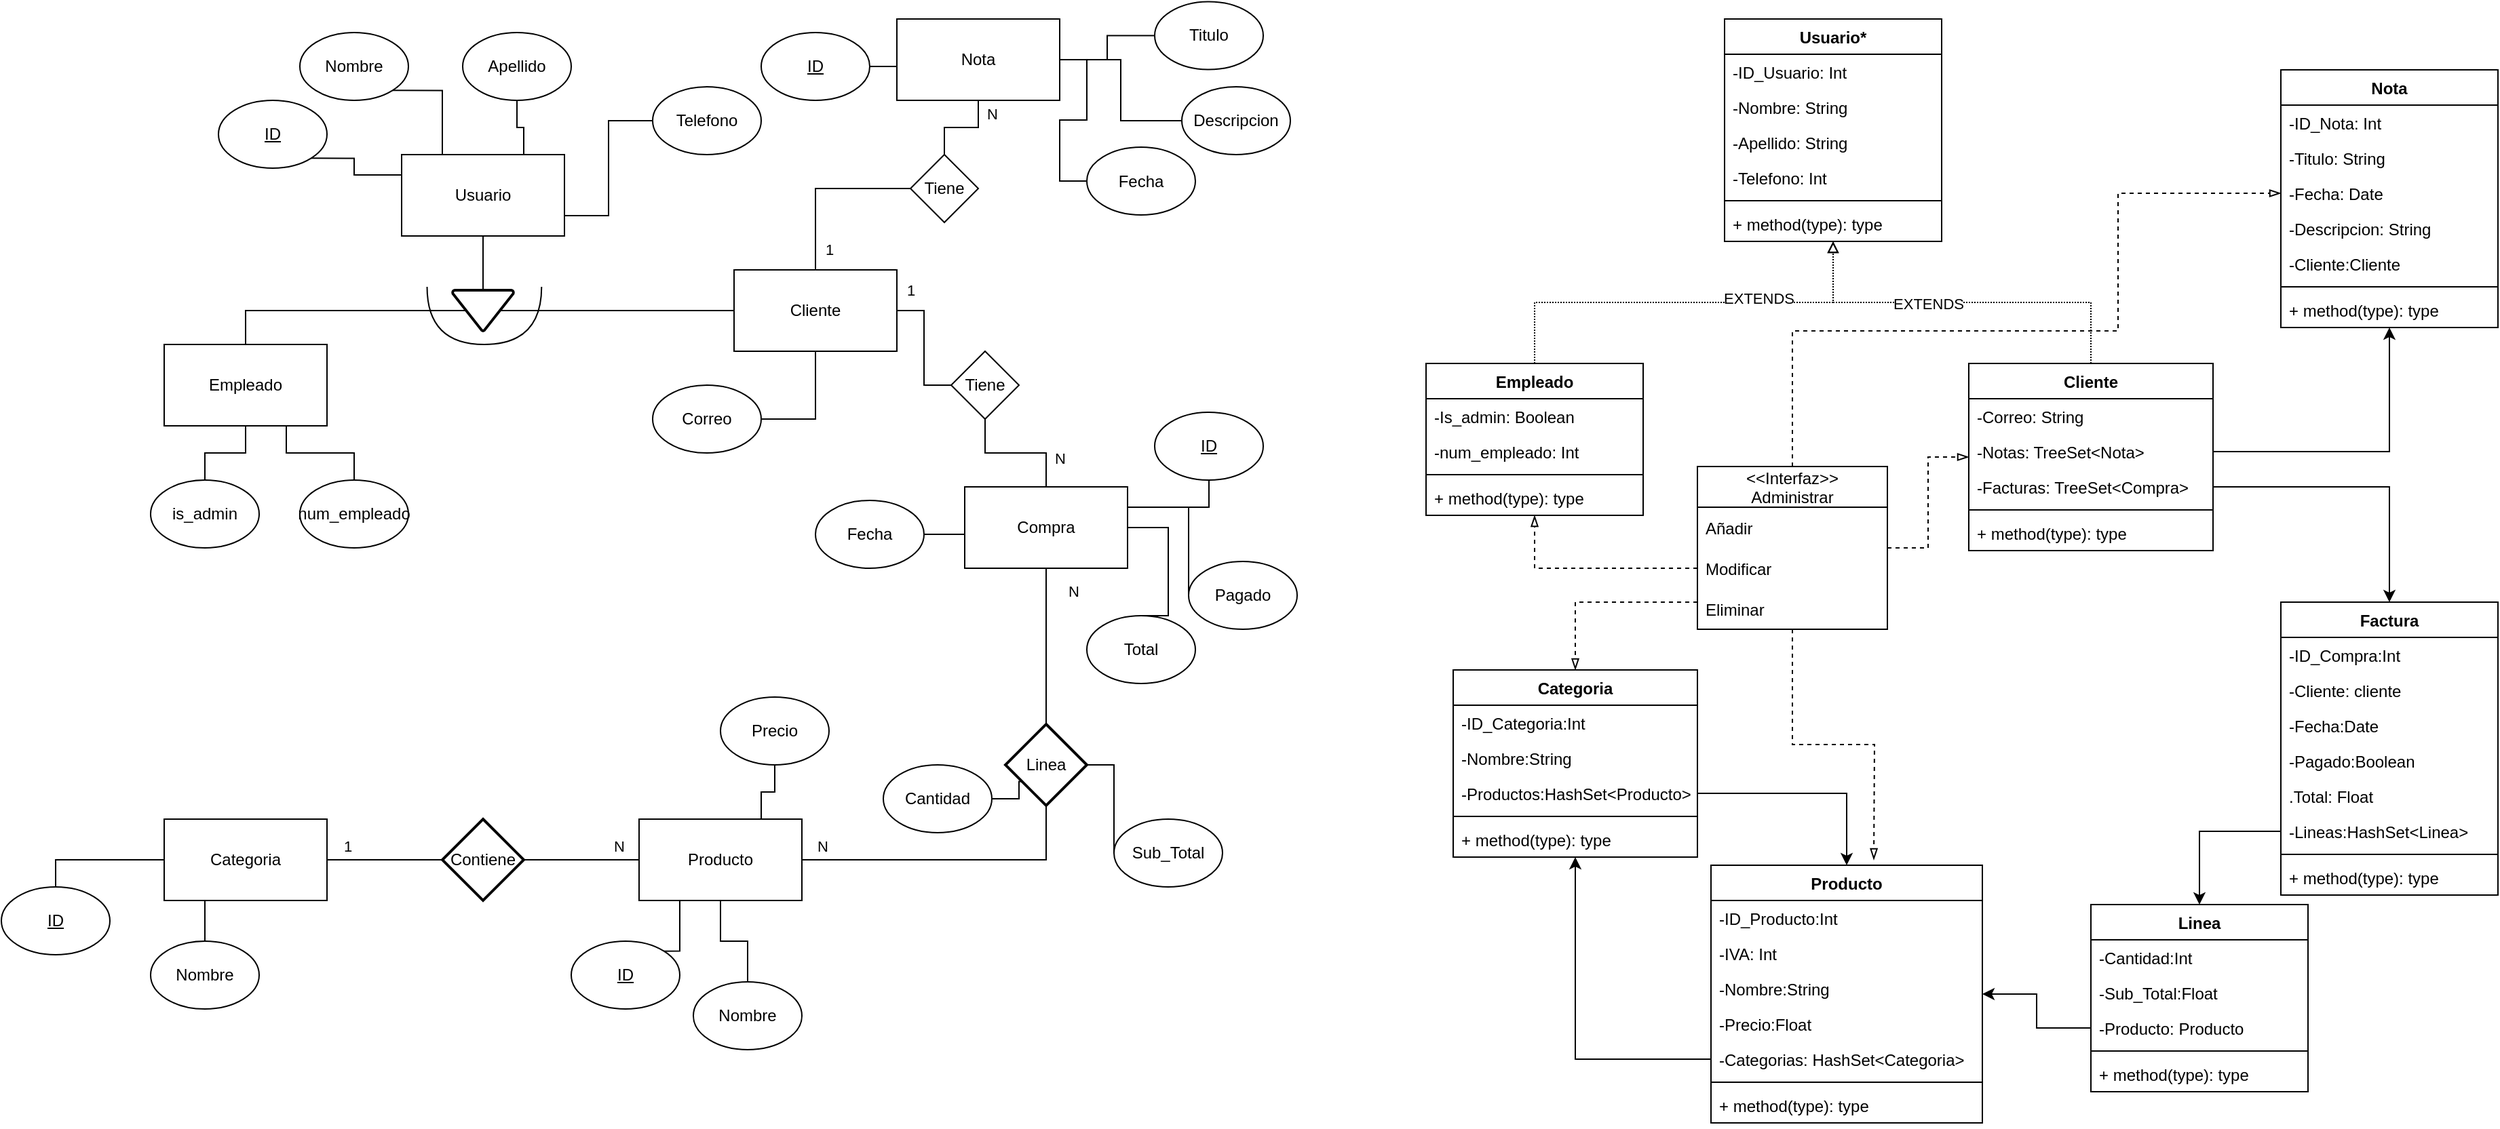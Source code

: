 <mxfile version="20.3.0" type="device"><diagram id="l5MUkzXomblqcyENFRV3" name="Página-1"><mxGraphModel dx="1237" dy="655" grid="1" gridSize="10" guides="1" tooltips="1" connect="1" arrows="1" fold="1" page="1" pageScale="1" pageWidth="2339" pageHeight="3300" math="0" shadow="0"><root><mxCell id="0"/><mxCell id="1" parent="0"/><mxCell id="mT9dK3FaDasF6zqi3hh2-8" style="edgeStyle=orthogonalEdgeStyle;rounded=0;orthogonalLoop=1;jettySize=auto;html=1;exitX=0.5;exitY=1;exitDx=0;exitDy=0;entryX=0.5;entryY=1;entryDx=0;entryDy=0;entryPerimeter=0;endArrow=none;endFill=0;" parent="1" source="mT9dK3FaDasF6zqi3hh2-1" target="mT9dK3FaDasF6zqi3hh2-7" edge="1"><mxGeometry relative="1" as="geometry"/></mxCell><mxCell id="mT9dK3FaDasF6zqi3hh2-1" value="Usuario" style="rounded=0;whiteSpace=wrap;html=1;" parent="1" vertex="1"><mxGeometry x="315" y="120" width="120" height="60" as="geometry"/></mxCell><mxCell id="mT9dK3FaDasF6zqi3hh2-2" value="Producto" style="rounded=0;whiteSpace=wrap;html=1;" parent="1" vertex="1"><mxGeometry x="490" y="610" width="120" height="60" as="geometry"/></mxCell><mxCell id="mT9dK3FaDasF6zqi3hh2-13" style="edgeStyle=orthogonalEdgeStyle;rounded=0;orthogonalLoop=1;jettySize=auto;html=1;entryX=0;entryY=0.5;entryDx=0;entryDy=0;entryPerimeter=0;endArrow=none;endFill=0;" parent="1" source="mT9dK3FaDasF6zqi3hh2-3" target="mT9dK3FaDasF6zqi3hh2-12" edge="1"><mxGeometry relative="1" as="geometry"/></mxCell><mxCell id="mT9dK3FaDasF6zqi3hh2-15" value="1" style="edgeLabel;html=1;align=center;verticalAlign=middle;resizable=0;points=[];" parent="mT9dK3FaDasF6zqi3hh2-13" vertex="1" connectable="0"><mxGeometry x="-0.252" y="-3" relative="1" as="geometry"><mxPoint x="-17" y="-13" as="offset"/></mxGeometry></mxCell><mxCell id="mT9dK3FaDasF6zqi3hh2-3" value="Categoria" style="rounded=0;whiteSpace=wrap;html=1;" parent="1" vertex="1"><mxGeometry x="140" y="610" width="120" height="60" as="geometry"/></mxCell><mxCell id="sHFHoTnT0KJWOmhRGgaa-4" value="" style="edgeStyle=orthogonalEdgeStyle;rounded=0;orthogonalLoop=1;jettySize=auto;html=1;endArrow=none;endFill=0;" parent="1" source="mT9dK3FaDasF6zqi3hh2-4" target="sHFHoTnT0KJWOmhRGgaa-3" edge="1"><mxGeometry relative="1" as="geometry"/></mxCell><mxCell id="sHFHoTnT0KJWOmhRGgaa-6" value="1" style="edgeLabel;html=1;align=center;verticalAlign=middle;resizable=0;points=[];" parent="sHFHoTnT0KJWOmhRGgaa-4" vertex="1" connectable="0"><mxGeometry x="-0.29" y="2" relative="1" as="geometry"><mxPoint x="-29" y="-7" as="offset"/></mxGeometry></mxCell><mxCell id="W2u3qb2tc5DypRmuBPCT-14" value="1" style="edgeLabel;html=1;align=center;verticalAlign=middle;resizable=0;points=[];" parent="sHFHoTnT0KJWOmhRGgaa-4" vertex="1" connectable="0"><mxGeometry x="-0.474" y="1" relative="1" as="geometry"><mxPoint x="-11" y="-20" as="offset"/></mxGeometry></mxCell><mxCell id="W2u3qb2tc5DypRmuBPCT-17" style="edgeStyle=orthogonalEdgeStyle;rounded=0;orthogonalLoop=1;jettySize=auto;html=1;exitX=0.5;exitY=0;exitDx=0;exitDy=0;entryX=0;entryY=0.5;entryDx=0;entryDy=0;endArrow=none;endFill=0;" parent="1" source="mT9dK3FaDasF6zqi3hh2-4" target="W2u3qb2tc5DypRmuBPCT-16" edge="1"><mxGeometry relative="1" as="geometry"/></mxCell><mxCell id="W2u3qb2tc5DypRmuBPCT-20" value="1" style="edgeLabel;html=1;align=center;verticalAlign=middle;resizable=0;points=[];" parent="W2u3qb2tc5DypRmuBPCT-17" vertex="1" connectable="0"><mxGeometry x="-0.74" relative="1" as="geometry"><mxPoint x="10" y="2" as="offset"/></mxGeometry></mxCell><mxCell id="mT9dK3FaDasF6zqi3hh2-4" value="Cliente" style="rounded=0;whiteSpace=wrap;html=1;" parent="1" vertex="1"><mxGeometry x="560" y="205" width="120" height="60" as="geometry"/></mxCell><mxCell id="mT9dK3FaDasF6zqi3hh2-6" value="Empleado" style="rounded=0;whiteSpace=wrap;html=1;" parent="1" vertex="1"><mxGeometry x="140" y="260" width="120" height="60" as="geometry"/></mxCell><mxCell id="mT9dK3FaDasF6zqi3hh2-9" style="edgeStyle=orthogonalEdgeStyle;rounded=0;orthogonalLoop=1;jettySize=auto;html=1;exitX=0.78;exitY=0.5;exitDx=0;exitDy=0;exitPerimeter=0;entryX=0.5;entryY=0;entryDx=0;entryDy=0;endArrow=none;endFill=0;" parent="1" source="mT9dK3FaDasF6zqi3hh2-7" target="mT9dK3FaDasF6zqi3hh2-6" edge="1"><mxGeometry relative="1" as="geometry"/></mxCell><mxCell id="mT9dK3FaDasF6zqi3hh2-11" style="edgeStyle=orthogonalEdgeStyle;rounded=0;orthogonalLoop=1;jettySize=auto;html=1;exitX=0.22;exitY=0.5;exitDx=0;exitDy=0;exitPerimeter=0;endArrow=none;endFill=0;" parent="1" source="mT9dK3FaDasF6zqi3hh2-7" target="mT9dK3FaDasF6zqi3hh2-4" edge="1"><mxGeometry relative="1" as="geometry"/></mxCell><mxCell id="mT9dK3FaDasF6zqi3hh2-7" value="" style="strokeWidth=2;html=1;shape=mxgraph.flowchart.extract_or_measurement;whiteSpace=wrap;rotation=-180;" parent="1" vertex="1"><mxGeometry x="352.5" y="220" width="45" height="30" as="geometry"/></mxCell><mxCell id="mT9dK3FaDasF6zqi3hh2-14" value="N" style="edgeStyle=orthogonalEdgeStyle;rounded=0;orthogonalLoop=1;jettySize=auto;html=1;entryX=0;entryY=0.5;entryDx=0;entryDy=0;endArrow=none;endFill=0;" parent="1" source="mT9dK3FaDasF6zqi3hh2-12" target="mT9dK3FaDasF6zqi3hh2-2" edge="1"><mxGeometry x="0.647" y="10" relative="1" as="geometry"><Array as="points"><mxPoint x="465" y="640"/><mxPoint x="465" y="640"/></Array><mxPoint as="offset"/></mxGeometry></mxCell><mxCell id="mT9dK3FaDasF6zqi3hh2-12" value="Contiene" style="strokeWidth=2;html=1;shape=mxgraph.flowchart.decision;whiteSpace=wrap;" parent="1" vertex="1"><mxGeometry x="345" y="610" width="60" height="60" as="geometry"/></mxCell><mxCell id="mT9dK3FaDasF6zqi3hh2-20" style="edgeStyle=orthogonalEdgeStyle;rounded=0;orthogonalLoop=1;jettySize=auto;html=1;exitX=1;exitY=1;exitDx=0;exitDy=0;entryX=0;entryY=0.25;entryDx=0;entryDy=0;endArrow=none;endFill=0;" parent="1" source="mT9dK3FaDasF6zqi3hh2-16" target="mT9dK3FaDasF6zqi3hh2-1" edge="1"><mxGeometry relative="1" as="geometry"><Array as="points"><mxPoint x="280" y="123"/><mxPoint x="280" y="135"/></Array></mxGeometry></mxCell><mxCell id="mT9dK3FaDasF6zqi3hh2-16" value="&lt;u&gt;ID&lt;/u&gt;" style="ellipse;whiteSpace=wrap;html=1;" parent="1" vertex="1"><mxGeometry x="180" y="80" width="80" height="50" as="geometry"/></mxCell><mxCell id="mT9dK3FaDasF6zqi3hh2-21" style="edgeStyle=orthogonalEdgeStyle;rounded=0;orthogonalLoop=1;jettySize=auto;html=1;exitX=1;exitY=1;exitDx=0;exitDy=0;entryX=0.25;entryY=0;entryDx=0;entryDy=0;endArrow=none;endFill=0;" parent="1" source="mT9dK3FaDasF6zqi3hh2-17" target="mT9dK3FaDasF6zqi3hh2-1" edge="1"><mxGeometry relative="1" as="geometry"><Array as="points"><mxPoint x="345" y="73"/></Array></mxGeometry></mxCell><mxCell id="mT9dK3FaDasF6zqi3hh2-17" value="Nombre" style="ellipse;whiteSpace=wrap;html=1;" parent="1" vertex="1"><mxGeometry x="240" y="30" width="80" height="50" as="geometry"/></mxCell><mxCell id="mT9dK3FaDasF6zqi3hh2-22" style="edgeStyle=orthogonalEdgeStyle;rounded=0;orthogonalLoop=1;jettySize=auto;html=1;exitX=0.5;exitY=1;exitDx=0;exitDy=0;entryX=0.75;entryY=0;entryDx=0;entryDy=0;endArrow=none;endFill=0;" parent="1" source="mT9dK3FaDasF6zqi3hh2-19" target="mT9dK3FaDasF6zqi3hh2-1" edge="1"><mxGeometry relative="1" as="geometry"/></mxCell><mxCell id="mT9dK3FaDasF6zqi3hh2-19" value="Apellido" style="ellipse;whiteSpace=wrap;html=1;" parent="1" vertex="1"><mxGeometry x="360" y="30" width="80" height="50" as="geometry"/></mxCell><mxCell id="mT9dK3FaDasF6zqi3hh2-27" value="N" style="edgeStyle=orthogonalEdgeStyle;rounded=0;orthogonalLoop=1;jettySize=auto;html=1;exitX=0.5;exitY=1;exitDx=0;exitDy=0;exitPerimeter=0;entryX=1;entryY=0.5;entryDx=0;entryDy=0;endArrow=none;endFill=0;" parent="1" source="mT9dK3FaDasF6zqi3hh2-25" target="mT9dK3FaDasF6zqi3hh2-2" edge="1"><mxGeometry x="0.867" y="-10" relative="1" as="geometry"><mxPoint as="offset"/></mxGeometry></mxCell><mxCell id="sHFHoTnT0KJWOmhRGgaa-2" style="edgeStyle=orthogonalEdgeStyle;rounded=0;orthogonalLoop=1;jettySize=auto;html=1;exitX=0.5;exitY=0;exitDx=0;exitDy=0;exitPerimeter=0;endArrow=none;endFill=0;" parent="1" source="mT9dK3FaDasF6zqi3hh2-25" target="sHFHoTnT0KJWOmhRGgaa-1" edge="1"><mxGeometry relative="1" as="geometry"/></mxCell><mxCell id="sHFHoTnT0KJWOmhRGgaa-8" value="N" style="edgeLabel;html=1;align=center;verticalAlign=middle;resizable=0;points=[];" parent="sHFHoTnT0KJWOmhRGgaa-2" vertex="1" connectable="0"><mxGeometry x="0.714" relative="1" as="geometry"><mxPoint x="20" as="offset"/></mxGeometry></mxCell><mxCell id="mT9dK3FaDasF6zqi3hh2-25" value="Linea" style="strokeWidth=2;html=1;shape=mxgraph.flowchart.decision;whiteSpace=wrap;" parent="1" vertex="1"><mxGeometry x="760" y="540" width="60" height="60" as="geometry"/></mxCell><mxCell id="mT9dK3FaDasF6zqi3hh2-40" style="edgeStyle=orthogonalEdgeStyle;rounded=0;orthogonalLoop=1;jettySize=auto;html=1;exitX=0.5;exitY=1;exitDx=0;exitDy=0;entryX=1;entryY=0.25;entryDx=0;entryDy=0;endArrow=none;endFill=0;" parent="1" source="mT9dK3FaDasF6zqi3hh2-29" target="sHFHoTnT0KJWOmhRGgaa-1" edge="1"><mxGeometry relative="1" as="geometry"><Array as="points"><mxPoint x="910" y="380"/></Array></mxGeometry></mxCell><mxCell id="mT9dK3FaDasF6zqi3hh2-29" value="&lt;u&gt;ID&lt;/u&gt;" style="ellipse;whiteSpace=wrap;html=1;" parent="1" vertex="1"><mxGeometry x="870" y="310" width="80" height="50" as="geometry"/></mxCell><mxCell id="mT9dK3FaDasF6zqi3hh2-37" style="edgeStyle=orthogonalEdgeStyle;rounded=0;orthogonalLoop=1;jettySize=auto;html=1;entryX=0.214;entryY=0.705;entryDx=0;entryDy=0;entryPerimeter=0;endArrow=none;endFill=0;" parent="1" source="mT9dK3FaDasF6zqi3hh2-33" target="mT9dK3FaDasF6zqi3hh2-25" edge="1"><mxGeometry relative="1" as="geometry"/></mxCell><mxCell id="mT9dK3FaDasF6zqi3hh2-33" value="Cantidad" style="ellipse;whiteSpace=wrap;html=1;" parent="1" vertex="1"><mxGeometry x="670" y="570" width="80" height="50" as="geometry"/></mxCell><mxCell id="mT9dK3FaDasF6zqi3hh2-35" style="edgeStyle=orthogonalEdgeStyle;rounded=0;orthogonalLoop=1;jettySize=auto;html=1;exitX=1;exitY=0.5;exitDx=0;exitDy=0;entryX=0;entryY=0.5;entryDx=0;entryDy=0;endArrow=none;endFill=0;" parent="1" source="mT9dK3FaDasF6zqi3hh2-34" target="sHFHoTnT0KJWOmhRGgaa-1" edge="1"><mxGeometry relative="1" as="geometry"/></mxCell><mxCell id="mT9dK3FaDasF6zqi3hh2-34" value="Fecha" style="ellipse;whiteSpace=wrap;html=1;" parent="1" vertex="1"><mxGeometry x="620" y="375" width="80" height="50" as="geometry"/></mxCell><mxCell id="mT9dK3FaDasF6zqi3hh2-50" style="edgeStyle=orthogonalEdgeStyle;rounded=0;orthogonalLoop=1;jettySize=auto;html=1;exitX=1;exitY=0;exitDx=0;exitDy=0;entryX=0.25;entryY=1;entryDx=0;entryDy=0;endArrow=none;endFill=0;" parent="1" source="mT9dK3FaDasF6zqi3hh2-41" target="mT9dK3FaDasF6zqi3hh2-2" edge="1"><mxGeometry relative="1" as="geometry"/></mxCell><mxCell id="mT9dK3FaDasF6zqi3hh2-41" value="&lt;u&gt;ID&lt;/u&gt;" style="ellipse;whiteSpace=wrap;html=1;" parent="1" vertex="1"><mxGeometry x="440" y="700" width="80" height="50" as="geometry"/></mxCell><mxCell id="mT9dK3FaDasF6zqi3hh2-49" style="edgeStyle=orthogonalEdgeStyle;rounded=0;orthogonalLoop=1;jettySize=auto;html=1;exitX=0.5;exitY=0;exitDx=0;exitDy=0;entryX=0.5;entryY=1;entryDx=0;entryDy=0;endArrow=none;endFill=0;" parent="1" source="mT9dK3FaDasF6zqi3hh2-42" target="mT9dK3FaDasF6zqi3hh2-2" edge="1"><mxGeometry relative="1" as="geometry"/></mxCell><mxCell id="mT9dK3FaDasF6zqi3hh2-42" value="Nombre" style="ellipse;whiteSpace=wrap;html=1;" parent="1" vertex="1"><mxGeometry x="530" y="730" width="80" height="50" as="geometry"/></mxCell><mxCell id="mT9dK3FaDasF6zqi3hh2-47" style="edgeStyle=orthogonalEdgeStyle;rounded=0;orthogonalLoop=1;jettySize=auto;html=1;exitX=0.5;exitY=1;exitDx=0;exitDy=0;entryX=0.75;entryY=0;entryDx=0;entryDy=0;endArrow=none;endFill=0;" parent="1" source="mT9dK3FaDasF6zqi3hh2-44" target="mT9dK3FaDasF6zqi3hh2-2" edge="1"><mxGeometry relative="1" as="geometry"/></mxCell><mxCell id="mT9dK3FaDasF6zqi3hh2-44" value="Precio" style="ellipse;whiteSpace=wrap;html=1;" parent="1" vertex="1"><mxGeometry x="550" y="520" width="80" height="50" as="geometry"/></mxCell><mxCell id="mT9dK3FaDasF6zqi3hh2-55" style="edgeStyle=orthogonalEdgeStyle;rounded=0;orthogonalLoop=1;jettySize=auto;html=1;exitX=0.5;exitY=0;exitDx=0;exitDy=0;entryX=0;entryY=0.5;entryDx=0;entryDy=0;endArrow=none;endFill=0;" parent="1" source="mT9dK3FaDasF6zqi3hh2-51" target="mT9dK3FaDasF6zqi3hh2-3" edge="1"><mxGeometry relative="1" as="geometry"/></mxCell><mxCell id="mT9dK3FaDasF6zqi3hh2-51" value="&lt;u&gt;ID&lt;/u&gt;" style="ellipse;whiteSpace=wrap;html=1;" parent="1" vertex="1"><mxGeometry x="20" y="660" width="80" height="50" as="geometry"/></mxCell><mxCell id="mT9dK3FaDasF6zqi3hh2-56" style="edgeStyle=orthogonalEdgeStyle;rounded=0;orthogonalLoop=1;jettySize=auto;html=1;exitX=0.5;exitY=0;exitDx=0;exitDy=0;entryX=0.25;entryY=1;entryDx=0;entryDy=0;endArrow=none;endFill=0;" parent="1" source="mT9dK3FaDasF6zqi3hh2-52" target="mT9dK3FaDasF6zqi3hh2-3" edge="1"><mxGeometry relative="1" as="geometry"/></mxCell><mxCell id="mT9dK3FaDasF6zqi3hh2-52" value="Nombre" style="ellipse;whiteSpace=wrap;html=1;" parent="1" vertex="1"><mxGeometry x="130" y="700" width="80" height="50" as="geometry"/></mxCell><mxCell id="mT9dK3FaDasF6zqi3hh2-59" value="" style="shape=requiredInterface;html=1;verticalLabelPosition=bottom;sketch=0;rotation=90;" parent="1" vertex="1"><mxGeometry x="354.7" y="196.56" width="42.5" height="84.38" as="geometry"/></mxCell><mxCell id="mT9dK3FaDasF6zqi3hh2-61" style="edgeStyle=orthogonalEdgeStyle;rounded=0;orthogonalLoop=1;jettySize=auto;html=1;exitX=0.5;exitY=0;exitDx=0;exitDy=0;entryX=0.5;entryY=1;entryDx=0;entryDy=0;endArrow=none;endFill=0;" parent="1" source="mT9dK3FaDasF6zqi3hh2-60" target="mT9dK3FaDasF6zqi3hh2-6" edge="1"><mxGeometry relative="1" as="geometry"/></mxCell><mxCell id="mT9dK3FaDasF6zqi3hh2-60" value="is_admin" style="ellipse;whiteSpace=wrap;html=1;" parent="1" vertex="1"><mxGeometry x="130" y="360" width="80" height="50" as="geometry"/></mxCell><mxCell id="mT9dK3FaDasF6zqi3hh2-63" style="edgeStyle=orthogonalEdgeStyle;rounded=0;orthogonalLoop=1;jettySize=auto;html=1;exitX=0.5;exitY=0;exitDx=0;exitDy=0;endArrow=none;endFill=0;entryX=0.75;entryY=1;entryDx=0;entryDy=0;" parent="1" source="mT9dK3FaDasF6zqi3hh2-62" target="mT9dK3FaDasF6zqi3hh2-6" edge="1"><mxGeometry relative="1" as="geometry"><mxPoint x="270" y="310" as="targetPoint"/><Array as="points"><mxPoint x="280" y="340"/><mxPoint x="230" y="340"/></Array></mxGeometry></mxCell><mxCell id="mT9dK3FaDasF6zqi3hh2-62" value="num_empleado" style="ellipse;whiteSpace=wrap;html=1;" parent="1" vertex="1"><mxGeometry x="240" y="360" width="80" height="50" as="geometry"/></mxCell><mxCell id="sHFHoTnT0KJWOmhRGgaa-1" value="Compra" style="rounded=0;whiteSpace=wrap;html=1;" parent="1" vertex="1"><mxGeometry x="730" y="365" width="120" height="60" as="geometry"/></mxCell><mxCell id="sHFHoTnT0KJWOmhRGgaa-5" style="edgeStyle=orthogonalEdgeStyle;rounded=0;orthogonalLoop=1;jettySize=auto;html=1;endArrow=none;endFill=0;" parent="1" source="sHFHoTnT0KJWOmhRGgaa-3" target="sHFHoTnT0KJWOmhRGgaa-1" edge="1"><mxGeometry relative="1" as="geometry"/></mxCell><mxCell id="sHFHoTnT0KJWOmhRGgaa-7" value="N" style="edgeLabel;html=1;align=center;verticalAlign=middle;resizable=0;points=[];" parent="sHFHoTnT0KJWOmhRGgaa-5" vertex="1" connectable="0"><mxGeometry x="0.552" y="-1" relative="1" as="geometry"><mxPoint x="11" as="offset"/></mxGeometry></mxCell><mxCell id="sHFHoTnT0KJWOmhRGgaa-3" value="Tiene" style="rhombus;whiteSpace=wrap;html=1;rounded=0;" parent="1" vertex="1"><mxGeometry x="720" y="265" width="50" height="50" as="geometry"/></mxCell><mxCell id="W2u3qb2tc5DypRmuBPCT-1" style="edgeStyle=orthogonalEdgeStyle;rounded=0;orthogonalLoop=1;jettySize=auto;html=1;exitX=0;exitY=0.5;exitDx=0;exitDy=0;entryX=1;entryY=0.75;entryDx=0;entryDy=0;endArrow=none;endFill=0;" parent="1" source="W2u3qb2tc5DypRmuBPCT-2" target="mT9dK3FaDasF6zqi3hh2-1" edge="1"><mxGeometry relative="1" as="geometry"><mxPoint x="420" y="163.44" as="targetPoint"/></mxGeometry></mxCell><mxCell id="W2u3qb2tc5DypRmuBPCT-2" value="Telefono" style="ellipse;whiteSpace=wrap;html=1;" parent="1" vertex="1"><mxGeometry x="500" y="70" width="80" height="50" as="geometry"/></mxCell><mxCell id="W2u3qb2tc5DypRmuBPCT-11" style="edgeStyle=orthogonalEdgeStyle;rounded=0;orthogonalLoop=1;jettySize=auto;html=1;exitX=1;exitY=0.5;exitDx=0;exitDy=0;entryX=0.5;entryY=1;entryDx=0;entryDy=0;endArrow=none;endFill=0;" parent="1" source="W2u3qb2tc5DypRmuBPCT-10" target="mT9dK3FaDasF6zqi3hh2-4" edge="1"><mxGeometry relative="1" as="geometry"/></mxCell><mxCell id="W2u3qb2tc5DypRmuBPCT-10" value="Correo" style="ellipse;whiteSpace=wrap;html=1;" parent="1" vertex="1"><mxGeometry x="500" y="290" width="80" height="50" as="geometry"/></mxCell><mxCell id="W2u3qb2tc5DypRmuBPCT-12" value="Nota" style="rounded=0;whiteSpace=wrap;html=1;" parent="1" vertex="1"><mxGeometry x="680" y="20" width="120" height="60" as="geometry"/></mxCell><mxCell id="W2u3qb2tc5DypRmuBPCT-18" style="edgeStyle=orthogonalEdgeStyle;rounded=0;orthogonalLoop=1;jettySize=auto;html=1;entryX=0.5;entryY=1;entryDx=0;entryDy=0;endArrow=none;endFill=0;" parent="1" source="W2u3qb2tc5DypRmuBPCT-16" target="W2u3qb2tc5DypRmuBPCT-12" edge="1"><mxGeometry relative="1" as="geometry"/></mxCell><mxCell id="W2u3qb2tc5DypRmuBPCT-19" value="N" style="edgeLabel;html=1;align=center;verticalAlign=middle;resizable=0;points=[];" parent="W2u3qb2tc5DypRmuBPCT-18" vertex="1" connectable="0"><mxGeometry x="0.443" y="-1" relative="1" as="geometry"><mxPoint x="9" y="-8" as="offset"/></mxGeometry></mxCell><mxCell id="W2u3qb2tc5DypRmuBPCT-16" value="Tiene" style="rhombus;whiteSpace=wrap;html=1;rounded=0;" parent="1" vertex="1"><mxGeometry x="690" y="120" width="50" height="50" as="geometry"/></mxCell><mxCell id="W2u3qb2tc5DypRmuBPCT-22" style="edgeStyle=orthogonalEdgeStyle;rounded=0;orthogonalLoop=1;jettySize=auto;html=1;exitX=0;exitY=0.5;exitDx=0;exitDy=0;entryX=1;entryY=0.25;entryDx=0;entryDy=0;endArrow=none;endFill=0;" parent="1" source="W2u3qb2tc5DypRmuBPCT-23" target="sHFHoTnT0KJWOmhRGgaa-1" edge="1"><mxGeometry relative="1" as="geometry"><Array as="points"><mxPoint x="895" y="380"/></Array><mxPoint x="865" y="445" as="targetPoint"/></mxGeometry></mxCell><mxCell id="W2u3qb2tc5DypRmuBPCT-23" value="Pagado" style="ellipse;whiteSpace=wrap;html=1;" parent="1" vertex="1"><mxGeometry x="895" y="420" width="80" height="50" as="geometry"/></mxCell><mxCell id="W2u3qb2tc5DypRmuBPCT-24" style="edgeStyle=orthogonalEdgeStyle;rounded=0;orthogonalLoop=1;jettySize=auto;html=1;exitX=0.5;exitY=0;exitDx=0;exitDy=0;entryX=1;entryY=0.5;entryDx=0;entryDy=0;endArrow=none;endFill=0;" parent="1" source="W2u3qb2tc5DypRmuBPCT-25" target="sHFHoTnT0KJWOmhRGgaa-1" edge="1"><mxGeometry relative="1" as="geometry"><Array as="points"><mxPoint x="880" y="395"/></Array><mxPoint x="850" y="505" as="targetPoint"/></mxGeometry></mxCell><mxCell id="W2u3qb2tc5DypRmuBPCT-25" value="Total" style="ellipse;whiteSpace=wrap;html=1;" parent="1" vertex="1"><mxGeometry x="820" y="460" width="80" height="50" as="geometry"/></mxCell><mxCell id="W2u3qb2tc5DypRmuBPCT-26" style="edgeStyle=orthogonalEdgeStyle;rounded=0;orthogonalLoop=1;jettySize=auto;html=1;exitX=0;exitY=0.5;exitDx=0;exitDy=0;entryX=1;entryY=0.5;entryDx=0;entryDy=0;endArrow=none;endFill=0;entryPerimeter=0;" parent="1" source="W2u3qb2tc5DypRmuBPCT-27" target="mT9dK3FaDasF6zqi3hh2-25" edge="1"><mxGeometry relative="1" as="geometry"><Array as="points"><mxPoint x="840" y="570"/></Array><mxPoint x="810" y="635" as="targetPoint"/></mxGeometry></mxCell><mxCell id="W2u3qb2tc5DypRmuBPCT-27" value="Sub_Total" style="ellipse;whiteSpace=wrap;html=1;" parent="1" vertex="1"><mxGeometry x="840" y="610" width="80" height="50" as="geometry"/></mxCell><mxCell id="qNt4u_IKlV_P8uHBqG2Y-63" style="edgeStyle=orthogonalEdgeStyle;rounded=0;orthogonalLoop=1;jettySize=auto;html=1;exitX=0.5;exitY=0;exitDx=0;exitDy=0;dashed=1;dashPattern=1 1;endArrow=block;endFill=0;" parent="1" source="qNt4u_IKlV_P8uHBqG2Y-1" target="qNt4u_IKlV_P8uHBqG2Y-5" edge="1"><mxGeometry relative="1" as="geometry"/></mxCell><mxCell id="qNt4u_IKlV_P8uHBqG2Y-64" value="EXTENDS" style="edgeLabel;html=1;align=center;verticalAlign=middle;resizable=0;points=[];" parent="qNt4u_IKlV_P8uHBqG2Y-63" vertex="1" connectable="0"><mxGeometry x="0.353" y="3" relative="1" as="geometry"><mxPoint as="offset"/></mxGeometry></mxCell><mxCell id="qNt4u_IKlV_P8uHBqG2Y-1" value="Empleado" style="swimlane;fontStyle=1;align=center;verticalAlign=top;childLayout=stackLayout;horizontal=1;startSize=26;horizontalStack=0;resizeParent=1;resizeParentMax=0;resizeLast=0;collapsible=1;marginBottom=0;" parent="1" vertex="1"><mxGeometry x="1070" y="274" width="160" height="112" as="geometry"/></mxCell><mxCell id="qNt4u_IKlV_P8uHBqG2Y-2" value="-Is_admin: Boolean" style="text;strokeColor=none;fillColor=none;align=left;verticalAlign=top;spacingLeft=4;spacingRight=4;overflow=hidden;rotatable=0;points=[[0,0.5],[1,0.5]];portConstraint=eastwest;" parent="qNt4u_IKlV_P8uHBqG2Y-1" vertex="1"><mxGeometry y="26" width="160" height="26" as="geometry"/></mxCell><mxCell id="qNt4u_IKlV_P8uHBqG2Y-32" value="-num_empleado: Int" style="text;strokeColor=none;fillColor=none;align=left;verticalAlign=top;spacingLeft=4;spacingRight=4;overflow=hidden;rotatable=0;points=[[0,0.5],[1,0.5]];portConstraint=eastwest;" parent="qNt4u_IKlV_P8uHBqG2Y-1" vertex="1"><mxGeometry y="52" width="160" height="26" as="geometry"/></mxCell><mxCell id="qNt4u_IKlV_P8uHBqG2Y-3" value="" style="line;strokeWidth=1;fillColor=none;align=left;verticalAlign=middle;spacingTop=-1;spacingLeft=3;spacingRight=3;rotatable=0;labelPosition=right;points=[];portConstraint=eastwest;strokeColor=inherit;" parent="qNt4u_IKlV_P8uHBqG2Y-1" vertex="1"><mxGeometry y="78" width="160" height="8" as="geometry"/></mxCell><mxCell id="qNt4u_IKlV_P8uHBqG2Y-4" value="+ method(type): type" style="text;strokeColor=none;fillColor=none;align=left;verticalAlign=top;spacingLeft=4;spacingRight=4;overflow=hidden;rotatable=0;points=[[0,0.5],[1,0.5]];portConstraint=eastwest;" parent="qNt4u_IKlV_P8uHBqG2Y-1" vertex="1"><mxGeometry y="86" width="160" height="26" as="geometry"/></mxCell><mxCell id="qNt4u_IKlV_P8uHBqG2Y-5" value="Usuario*" style="swimlane;fontStyle=1;align=center;verticalAlign=top;childLayout=stackLayout;horizontal=1;startSize=26;horizontalStack=0;resizeParent=1;resizeParentMax=0;resizeLast=0;collapsible=1;marginBottom=0;" parent="1" vertex="1"><mxGeometry x="1290" y="20" width="160" height="164" as="geometry"/></mxCell><mxCell id="qNt4u_IKlV_P8uHBqG2Y-6" value="-ID_Usuario: Int" style="text;strokeColor=none;fillColor=none;align=left;verticalAlign=top;spacingLeft=4;spacingRight=4;overflow=hidden;rotatable=0;points=[[0,0.5],[1,0.5]];portConstraint=eastwest;" parent="qNt4u_IKlV_P8uHBqG2Y-5" vertex="1"><mxGeometry y="26" width="160" height="26" as="geometry"/></mxCell><mxCell id="qNt4u_IKlV_P8uHBqG2Y-31" value="-Nombre: String   " style="text;strokeColor=none;fillColor=none;align=left;verticalAlign=top;spacingLeft=4;spacingRight=4;overflow=hidden;rotatable=0;points=[[0,0.5],[1,0.5]];portConstraint=eastwest;" parent="qNt4u_IKlV_P8uHBqG2Y-5" vertex="1"><mxGeometry y="52" width="160" height="26" as="geometry"/></mxCell><mxCell id="qNt4u_IKlV_P8uHBqG2Y-30" value="-Apellido: String" style="text;strokeColor=none;fillColor=none;align=left;verticalAlign=top;spacingLeft=4;spacingRight=4;overflow=hidden;rotatable=0;points=[[0,0.5],[1,0.5]];portConstraint=eastwest;" parent="qNt4u_IKlV_P8uHBqG2Y-5" vertex="1"><mxGeometry y="78" width="160" height="26" as="geometry"/></mxCell><mxCell id="qNt4u_IKlV_P8uHBqG2Y-29" value="-Telefono: Int" style="text;strokeColor=none;fillColor=none;align=left;verticalAlign=top;spacingLeft=4;spacingRight=4;overflow=hidden;rotatable=0;points=[[0,0.5],[1,0.5]];portConstraint=eastwest;" parent="qNt4u_IKlV_P8uHBqG2Y-5" vertex="1"><mxGeometry y="104" width="160" height="26" as="geometry"/></mxCell><mxCell id="qNt4u_IKlV_P8uHBqG2Y-7" value="" style="line;strokeWidth=1;fillColor=none;align=left;verticalAlign=middle;spacingTop=-1;spacingLeft=3;spacingRight=3;rotatable=0;labelPosition=right;points=[];portConstraint=eastwest;strokeColor=inherit;" parent="qNt4u_IKlV_P8uHBqG2Y-5" vertex="1"><mxGeometry y="130" width="160" height="8" as="geometry"/></mxCell><mxCell id="qNt4u_IKlV_P8uHBqG2Y-8" value="+ method(type): type" style="text;strokeColor=none;fillColor=none;align=left;verticalAlign=top;spacingLeft=4;spacingRight=4;overflow=hidden;rotatable=0;points=[[0,0.5],[1,0.5]];portConstraint=eastwest;" parent="qNt4u_IKlV_P8uHBqG2Y-5" vertex="1"><mxGeometry y="138" width="160" height="26" as="geometry"/></mxCell><mxCell id="qNt4u_IKlV_P8uHBqG2Y-9" value="Cliente" style="swimlane;fontStyle=1;align=center;verticalAlign=top;childLayout=stackLayout;horizontal=1;startSize=26;horizontalStack=0;resizeParent=1;resizeParentMax=0;resizeLast=0;collapsible=1;marginBottom=0;" parent="1" vertex="1"><mxGeometry x="1470" y="274" width="180" height="138" as="geometry"/></mxCell><mxCell id="qNt4u_IKlV_P8uHBqG2Y-10" value="-Correo: String" style="text;strokeColor=none;fillColor=none;align=left;verticalAlign=top;spacingLeft=4;spacingRight=4;overflow=hidden;rotatable=0;points=[[0,0.5],[1,0.5]];portConstraint=eastwest;" parent="qNt4u_IKlV_P8uHBqG2Y-9" vertex="1"><mxGeometry y="26" width="180" height="26" as="geometry"/></mxCell><mxCell id="qNt4u_IKlV_P8uHBqG2Y-33" value="-Notas: TreeSet&lt;Nota&gt;" style="text;strokeColor=none;fillColor=none;align=left;verticalAlign=top;spacingLeft=4;spacingRight=4;overflow=hidden;rotatable=0;points=[[0,0.5],[1,0.5]];portConstraint=eastwest;" parent="qNt4u_IKlV_P8uHBqG2Y-9" vertex="1"><mxGeometry y="52" width="180" height="26" as="geometry"/></mxCell><mxCell id="qNt4u_IKlV_P8uHBqG2Y-34" value="-Facturas: TreeSet&lt;Compra&gt;" style="text;strokeColor=none;fillColor=none;align=left;verticalAlign=top;spacingLeft=4;spacingRight=4;overflow=hidden;rotatable=0;points=[[0,0.5],[1,0.5]];portConstraint=eastwest;" parent="qNt4u_IKlV_P8uHBqG2Y-9" vertex="1"><mxGeometry y="78" width="180" height="26" as="geometry"/></mxCell><mxCell id="qNt4u_IKlV_P8uHBqG2Y-11" value="" style="line;strokeWidth=1;fillColor=none;align=left;verticalAlign=middle;spacingTop=-1;spacingLeft=3;spacingRight=3;rotatable=0;labelPosition=right;points=[];portConstraint=eastwest;strokeColor=inherit;" parent="qNt4u_IKlV_P8uHBqG2Y-9" vertex="1"><mxGeometry y="104" width="180" height="8" as="geometry"/></mxCell><mxCell id="qNt4u_IKlV_P8uHBqG2Y-12" value="+ method(type): type" style="text;strokeColor=none;fillColor=none;align=left;verticalAlign=top;spacingLeft=4;spacingRight=4;overflow=hidden;rotatable=0;points=[[0,0.5],[1,0.5]];portConstraint=eastwest;" parent="qNt4u_IKlV_P8uHBqG2Y-9" vertex="1"><mxGeometry y="112" width="180" height="26" as="geometry"/></mxCell><mxCell id="qNt4u_IKlV_P8uHBqG2Y-13" value="Nota" style="swimlane;fontStyle=1;align=center;verticalAlign=top;childLayout=stackLayout;horizontal=1;startSize=26;horizontalStack=0;resizeParent=1;resizeParentMax=0;resizeLast=0;collapsible=1;marginBottom=0;" parent="1" vertex="1"><mxGeometry x="1700" y="57.5" width="160" height="190" as="geometry"/></mxCell><mxCell id="qNt4u_IKlV_P8uHBqG2Y-14" value="-ID_Nota: Int" style="text;strokeColor=none;fillColor=none;align=left;verticalAlign=top;spacingLeft=4;spacingRight=4;overflow=hidden;rotatable=0;points=[[0,0.5],[1,0.5]];portConstraint=eastwest;" parent="qNt4u_IKlV_P8uHBqG2Y-13" vertex="1"><mxGeometry y="26" width="160" height="26" as="geometry"/></mxCell><mxCell id="qNt4u_IKlV_P8uHBqG2Y-75" value="-Titulo: String " style="text;strokeColor=none;fillColor=none;align=left;verticalAlign=top;spacingLeft=4;spacingRight=4;overflow=hidden;rotatable=0;points=[[0,0.5],[1,0.5]];portConstraint=eastwest;" parent="qNt4u_IKlV_P8uHBqG2Y-13" vertex="1"><mxGeometry y="52" width="160" height="26" as="geometry"/></mxCell><mxCell id="qNt4u_IKlV_P8uHBqG2Y-42" value="-Fecha: Date" style="text;strokeColor=none;fillColor=none;align=left;verticalAlign=top;spacingLeft=4;spacingRight=4;overflow=hidden;rotatable=0;points=[[0,0.5],[1,0.5]];portConstraint=eastwest;" parent="qNt4u_IKlV_P8uHBqG2Y-13" vertex="1"><mxGeometry y="78" width="160" height="26" as="geometry"/></mxCell><mxCell id="qNt4u_IKlV_P8uHBqG2Y-41" value="-Descripcion: String" style="text;strokeColor=none;fillColor=none;align=left;verticalAlign=top;spacingLeft=4;spacingRight=4;overflow=hidden;rotatable=0;points=[[0,0.5],[1,0.5]];portConstraint=eastwest;" parent="qNt4u_IKlV_P8uHBqG2Y-13" vertex="1"><mxGeometry y="104" width="160" height="26" as="geometry"/></mxCell><mxCell id="qNt4u_IKlV_P8uHBqG2Y-43" value="-Cliente:Cliente" style="text;strokeColor=none;fillColor=none;align=left;verticalAlign=top;spacingLeft=4;spacingRight=4;overflow=hidden;rotatable=0;points=[[0,0.5],[1,0.5]];portConstraint=eastwest;" parent="qNt4u_IKlV_P8uHBqG2Y-13" vertex="1"><mxGeometry y="130" width="160" height="26" as="geometry"/></mxCell><mxCell id="qNt4u_IKlV_P8uHBqG2Y-15" value="" style="line;strokeWidth=1;fillColor=none;align=left;verticalAlign=middle;spacingTop=-1;spacingLeft=3;spacingRight=3;rotatable=0;labelPosition=right;points=[];portConstraint=eastwest;strokeColor=inherit;" parent="qNt4u_IKlV_P8uHBqG2Y-13" vertex="1"><mxGeometry y="156" width="160" height="8" as="geometry"/></mxCell><mxCell id="qNt4u_IKlV_P8uHBqG2Y-16" value="+ method(type): type" style="text;strokeColor=none;fillColor=none;align=left;verticalAlign=top;spacingLeft=4;spacingRight=4;overflow=hidden;rotatable=0;points=[[0,0.5],[1,0.5]];portConstraint=eastwest;" parent="qNt4u_IKlV_P8uHBqG2Y-13" vertex="1"><mxGeometry y="164" width="160" height="26" as="geometry"/></mxCell><mxCell id="qNt4u_IKlV_P8uHBqG2Y-17" value="Factura" style="swimlane;fontStyle=1;align=center;verticalAlign=top;childLayout=stackLayout;horizontal=1;startSize=26;horizontalStack=0;resizeParent=1;resizeParentMax=0;resizeLast=0;collapsible=1;marginBottom=0;" parent="1" vertex="1"><mxGeometry x="1700" y="450" width="160" height="216" as="geometry"/></mxCell><mxCell id="qNt4u_IKlV_P8uHBqG2Y-18" value="-ID_Compra:Int" style="text;strokeColor=none;fillColor=none;align=left;verticalAlign=top;spacingLeft=4;spacingRight=4;overflow=hidden;rotatable=0;points=[[0,0.5],[1,0.5]];portConstraint=eastwest;" parent="qNt4u_IKlV_P8uHBqG2Y-17" vertex="1"><mxGeometry y="26" width="160" height="26" as="geometry"/></mxCell><mxCell id="qNt4u_IKlV_P8uHBqG2Y-76" value="-Cliente: cliente" style="text;strokeColor=none;fillColor=none;align=left;verticalAlign=top;spacingLeft=4;spacingRight=4;overflow=hidden;rotatable=0;points=[[0,0.5],[1,0.5]];portConstraint=eastwest;" parent="qNt4u_IKlV_P8uHBqG2Y-17" vertex="1"><mxGeometry y="52" width="160" height="26" as="geometry"/></mxCell><mxCell id="qNt4u_IKlV_P8uHBqG2Y-53" value="-Fecha:Date" style="text;strokeColor=none;fillColor=none;align=left;verticalAlign=top;spacingLeft=4;spacingRight=4;overflow=hidden;rotatable=0;points=[[0,0.5],[1,0.5]];portConstraint=eastwest;" parent="qNt4u_IKlV_P8uHBqG2Y-17" vertex="1"><mxGeometry y="78" width="160" height="26" as="geometry"/></mxCell><mxCell id="qNt4u_IKlV_P8uHBqG2Y-52" value="-Pagado:Boolean" style="text;strokeColor=none;fillColor=none;align=left;verticalAlign=top;spacingLeft=4;spacingRight=4;overflow=hidden;rotatable=0;points=[[0,0.5],[1,0.5]];portConstraint=eastwest;" parent="qNt4u_IKlV_P8uHBqG2Y-17" vertex="1"><mxGeometry y="104" width="160" height="26" as="geometry"/></mxCell><mxCell id="qNt4u_IKlV_P8uHBqG2Y-51" value=".Total: Float" style="text;strokeColor=none;fillColor=none;align=left;verticalAlign=top;spacingLeft=4;spacingRight=4;overflow=hidden;rotatable=0;points=[[0,0.5],[1,0.5]];portConstraint=eastwest;" parent="qNt4u_IKlV_P8uHBqG2Y-17" vertex="1"><mxGeometry y="130" width="160" height="26" as="geometry"/></mxCell><mxCell id="qNt4u_IKlV_P8uHBqG2Y-50" value="-Lineas:HashSet&lt;Linea&gt;" style="text;strokeColor=none;fillColor=none;align=left;verticalAlign=top;spacingLeft=4;spacingRight=4;overflow=hidden;rotatable=0;points=[[0,0.5],[1,0.5]];portConstraint=eastwest;" parent="qNt4u_IKlV_P8uHBqG2Y-17" vertex="1"><mxGeometry y="156" width="160" height="26" as="geometry"/></mxCell><mxCell id="qNt4u_IKlV_P8uHBqG2Y-19" value="" style="line;strokeWidth=1;fillColor=none;align=left;verticalAlign=middle;spacingTop=-1;spacingLeft=3;spacingRight=3;rotatable=0;labelPosition=right;points=[];portConstraint=eastwest;strokeColor=inherit;" parent="qNt4u_IKlV_P8uHBqG2Y-17" vertex="1"><mxGeometry y="182" width="160" height="8" as="geometry"/></mxCell><mxCell id="qNt4u_IKlV_P8uHBqG2Y-20" value="+ method(type): type" style="text;strokeColor=none;fillColor=none;align=left;verticalAlign=top;spacingLeft=4;spacingRight=4;overflow=hidden;rotatable=0;points=[[0,0.5],[1,0.5]];portConstraint=eastwest;" parent="qNt4u_IKlV_P8uHBqG2Y-17" vertex="1"><mxGeometry y="190" width="160" height="26" as="geometry"/></mxCell><mxCell id="qNt4u_IKlV_P8uHBqG2Y-21" value="Producto" style="swimlane;fontStyle=1;align=center;verticalAlign=top;childLayout=stackLayout;horizontal=1;startSize=26;horizontalStack=0;resizeParent=1;resizeParentMax=0;resizeLast=0;collapsible=1;marginBottom=0;" parent="1" vertex="1"><mxGeometry x="1280" y="644" width="200" height="190" as="geometry"/></mxCell><mxCell id="qNt4u_IKlV_P8uHBqG2Y-22" value="-ID_Producto:Int" style="text;strokeColor=none;fillColor=none;align=left;verticalAlign=top;spacingLeft=4;spacingRight=4;overflow=hidden;rotatable=0;points=[[0,0.5],[1,0.5]];portConstraint=eastwest;" parent="qNt4u_IKlV_P8uHBqG2Y-21" vertex="1"><mxGeometry y="26" width="200" height="26" as="geometry"/></mxCell><mxCell id="qNt4u_IKlV_P8uHBqG2Y-77" value="-IVA: Int" style="text;strokeColor=none;fillColor=none;align=left;verticalAlign=top;spacingLeft=4;spacingRight=4;overflow=hidden;rotatable=0;points=[[0,0.5],[1,0.5]];portConstraint=eastwest;" parent="qNt4u_IKlV_P8uHBqG2Y-21" vertex="1"><mxGeometry y="52" width="200" height="26" as="geometry"/></mxCell><mxCell id="qNt4u_IKlV_P8uHBqG2Y-47" value="-Nombre:String" style="text;strokeColor=none;fillColor=none;align=left;verticalAlign=top;spacingLeft=4;spacingRight=4;overflow=hidden;rotatable=0;points=[[0,0.5],[1,0.5]];portConstraint=eastwest;" parent="qNt4u_IKlV_P8uHBqG2Y-21" vertex="1"><mxGeometry y="78" width="200" height="26" as="geometry"/></mxCell><mxCell id="qNt4u_IKlV_P8uHBqG2Y-46" value="-Precio:Float" style="text;strokeColor=none;fillColor=none;align=left;verticalAlign=top;spacingLeft=4;spacingRight=4;overflow=hidden;rotatable=0;points=[[0,0.5],[1,0.5]];portConstraint=eastwest;" parent="qNt4u_IKlV_P8uHBqG2Y-21" vertex="1"><mxGeometry y="104" width="200" height="26" as="geometry"/></mxCell><mxCell id="qNt4u_IKlV_P8uHBqG2Y-45" value="-Categorias: HashSet&lt;Categoria&gt;" style="text;strokeColor=none;fillColor=none;align=left;verticalAlign=top;spacingLeft=4;spacingRight=4;overflow=hidden;rotatable=0;points=[[0,0.5],[1,0.5]];portConstraint=eastwest;" parent="qNt4u_IKlV_P8uHBqG2Y-21" vertex="1"><mxGeometry y="130" width="200" height="26" as="geometry"/></mxCell><mxCell id="qNt4u_IKlV_P8uHBqG2Y-23" value="" style="line;strokeWidth=1;fillColor=none;align=left;verticalAlign=middle;spacingTop=-1;spacingLeft=3;spacingRight=3;rotatable=0;labelPosition=right;points=[];portConstraint=eastwest;strokeColor=inherit;" parent="qNt4u_IKlV_P8uHBqG2Y-21" vertex="1"><mxGeometry y="156" width="200" height="8" as="geometry"/></mxCell><mxCell id="qNt4u_IKlV_P8uHBqG2Y-24" value="+ method(type): type" style="text;strokeColor=none;fillColor=none;align=left;verticalAlign=top;spacingLeft=4;spacingRight=4;overflow=hidden;rotatable=0;points=[[0,0.5],[1,0.5]];portConstraint=eastwest;" parent="qNt4u_IKlV_P8uHBqG2Y-21" vertex="1"><mxGeometry y="164" width="200" height="26" as="geometry"/></mxCell><mxCell id="qNt4u_IKlV_P8uHBqG2Y-25" value="Categoria" style="swimlane;fontStyle=1;align=center;verticalAlign=top;childLayout=stackLayout;horizontal=1;startSize=26;horizontalStack=0;resizeParent=1;resizeParentMax=0;resizeLast=0;collapsible=1;marginBottom=0;" parent="1" vertex="1"><mxGeometry x="1090" y="500" width="180" height="138" as="geometry"/></mxCell><mxCell id="qNt4u_IKlV_P8uHBqG2Y-26" value="-ID_Categoria:Int" style="text;strokeColor=none;fillColor=none;align=left;verticalAlign=top;spacingLeft=4;spacingRight=4;overflow=hidden;rotatable=0;points=[[0,0.5],[1,0.5]];portConstraint=eastwest;" parent="qNt4u_IKlV_P8uHBqG2Y-25" vertex="1"><mxGeometry y="26" width="180" height="26" as="geometry"/></mxCell><mxCell id="qNt4u_IKlV_P8uHBqG2Y-49" value="-Nombre:String" style="text;strokeColor=none;fillColor=none;align=left;verticalAlign=top;spacingLeft=4;spacingRight=4;overflow=hidden;rotatable=0;points=[[0,0.5],[1,0.5]];portConstraint=eastwest;" parent="qNt4u_IKlV_P8uHBqG2Y-25" vertex="1"><mxGeometry y="52" width="180" height="26" as="geometry"/></mxCell><mxCell id="qNt4u_IKlV_P8uHBqG2Y-48" value="-Productos:HashSet&lt;Producto&gt;" style="text;strokeColor=none;fillColor=none;align=left;verticalAlign=top;spacingLeft=4;spacingRight=4;overflow=hidden;rotatable=0;points=[[0,0.5],[1,0.5]];portConstraint=eastwest;" parent="qNt4u_IKlV_P8uHBqG2Y-25" vertex="1"><mxGeometry y="78" width="180" height="26" as="geometry"/></mxCell><mxCell id="qNt4u_IKlV_P8uHBqG2Y-27" value="" style="line;strokeWidth=1;fillColor=none;align=left;verticalAlign=middle;spacingTop=-1;spacingLeft=3;spacingRight=3;rotatable=0;labelPosition=right;points=[];portConstraint=eastwest;strokeColor=inherit;" parent="qNt4u_IKlV_P8uHBqG2Y-25" vertex="1"><mxGeometry y="104" width="180" height="8" as="geometry"/></mxCell><mxCell id="qNt4u_IKlV_P8uHBqG2Y-28" value="+ method(type): type" style="text;strokeColor=none;fillColor=none;align=left;verticalAlign=top;spacingLeft=4;spacingRight=4;overflow=hidden;rotatable=0;points=[[0,0.5],[1,0.5]];portConstraint=eastwest;" parent="qNt4u_IKlV_P8uHBqG2Y-25" vertex="1"><mxGeometry y="112" width="180" height="26" as="geometry"/></mxCell><mxCell id="qNt4u_IKlV_P8uHBqG2Y-35" style="edgeStyle=orthogonalEdgeStyle;rounded=0;orthogonalLoop=1;jettySize=auto;html=1;exitX=0;exitY=0.5;exitDx=0;exitDy=0;entryX=1;entryY=0.5;entryDx=0;entryDy=0;endArrow=none;endFill=0;" parent="1" source="qNt4u_IKlV_P8uHBqG2Y-36" target="W2u3qb2tc5DypRmuBPCT-12" edge="1"><mxGeometry relative="1" as="geometry"><mxPoint x="940" y="89.5" as="targetPoint"/></mxGeometry></mxCell><mxCell id="qNt4u_IKlV_P8uHBqG2Y-36" value="Fecha" style="ellipse;whiteSpace=wrap;html=1;" parent="1" vertex="1"><mxGeometry x="820" y="114.5" width="80" height="50" as="geometry"/></mxCell><mxCell id="qNt4u_IKlV_P8uHBqG2Y-37" style="edgeStyle=orthogonalEdgeStyle;rounded=0;orthogonalLoop=1;jettySize=auto;html=1;exitX=0;exitY=0.5;exitDx=0;exitDy=0;entryX=1;entryY=0.5;entryDx=0;entryDy=0;endArrow=none;endFill=0;" parent="1" source="qNt4u_IKlV_P8uHBqG2Y-38" target="W2u3qb2tc5DypRmuBPCT-12" edge="1"><mxGeometry relative="1" as="geometry"><mxPoint x="840" y="-7.25" as="targetPoint"/></mxGeometry></mxCell><mxCell id="qNt4u_IKlV_P8uHBqG2Y-38" value="Descripcion" style="ellipse;whiteSpace=wrap;html=1;" parent="1" vertex="1"><mxGeometry x="890" y="70" width="80" height="50" as="geometry"/></mxCell><mxCell id="qNt4u_IKlV_P8uHBqG2Y-39" style="edgeStyle=orthogonalEdgeStyle;rounded=0;orthogonalLoop=1;jettySize=auto;html=1;exitX=1;exitY=0.5;exitDx=0;exitDy=0;entryX=0;entryY=0.5;entryDx=0;entryDy=0;endArrow=none;endFill=0;" parent="1" source="qNt4u_IKlV_P8uHBqG2Y-40" target="W2u3qb2tc5DypRmuBPCT-12" edge="1"><mxGeometry relative="1" as="geometry"><mxPoint x="560" y="-34.5" as="targetPoint"/></mxGeometry></mxCell><mxCell id="qNt4u_IKlV_P8uHBqG2Y-40" value="&lt;u&gt;ID&lt;/u&gt;" style="ellipse;whiteSpace=wrap;html=1;" parent="1" vertex="1"><mxGeometry x="580" y="30" width="80" height="50" as="geometry"/></mxCell><mxCell id="qNt4u_IKlV_P8uHBqG2Y-54" value="Linea" style="swimlane;fontStyle=1;align=center;verticalAlign=top;childLayout=stackLayout;horizontal=1;startSize=26;horizontalStack=0;resizeParent=1;resizeParentMax=0;resizeLast=0;collapsible=1;marginBottom=0;" parent="1" vertex="1"><mxGeometry x="1560" y="673" width="160" height="138" as="geometry"/></mxCell><mxCell id="qNt4u_IKlV_P8uHBqG2Y-55" value="-Cantidad:Int" style="text;strokeColor=none;fillColor=none;align=left;verticalAlign=top;spacingLeft=4;spacingRight=4;overflow=hidden;rotatable=0;points=[[0,0.5],[1,0.5]];portConstraint=eastwest;" parent="qNt4u_IKlV_P8uHBqG2Y-54" vertex="1"><mxGeometry y="26" width="160" height="26" as="geometry"/></mxCell><mxCell id="qNt4u_IKlV_P8uHBqG2Y-56" value="-Sub_Total:Float" style="text;strokeColor=none;fillColor=none;align=left;verticalAlign=top;spacingLeft=4;spacingRight=4;overflow=hidden;rotatable=0;points=[[0,0.5],[1,0.5]];portConstraint=eastwest;" parent="qNt4u_IKlV_P8uHBqG2Y-54" vertex="1"><mxGeometry y="52" width="160" height="26" as="geometry"/></mxCell><mxCell id="qNt4u_IKlV_P8uHBqG2Y-59" value="-Producto: Producto" style="text;strokeColor=none;fillColor=none;align=left;verticalAlign=top;spacingLeft=4;spacingRight=4;overflow=hidden;rotatable=0;points=[[0,0.5],[1,0.5]];portConstraint=eastwest;" parent="qNt4u_IKlV_P8uHBqG2Y-54" vertex="1"><mxGeometry y="78" width="160" height="26" as="geometry"/></mxCell><mxCell id="qNt4u_IKlV_P8uHBqG2Y-60" value="" style="line;strokeWidth=1;fillColor=none;align=left;verticalAlign=middle;spacingTop=-1;spacingLeft=3;spacingRight=3;rotatable=0;labelPosition=right;points=[];portConstraint=eastwest;strokeColor=inherit;" parent="qNt4u_IKlV_P8uHBqG2Y-54" vertex="1"><mxGeometry y="104" width="160" height="8" as="geometry"/></mxCell><mxCell id="qNt4u_IKlV_P8uHBqG2Y-61" value="+ method(type): type" style="text;strokeColor=none;fillColor=none;align=left;verticalAlign=top;spacingLeft=4;spacingRight=4;overflow=hidden;rotatable=0;points=[[0,0.5],[1,0.5]];portConstraint=eastwest;" parent="qNt4u_IKlV_P8uHBqG2Y-54" vertex="1"><mxGeometry y="112" width="160" height="26" as="geometry"/></mxCell><mxCell id="qNt4u_IKlV_P8uHBqG2Y-65" style="edgeStyle=orthogonalEdgeStyle;rounded=0;orthogonalLoop=1;jettySize=auto;html=1;dashed=1;dashPattern=1 1;endArrow=block;endFill=0;exitX=0.5;exitY=0;exitDx=0;exitDy=0;" parent="1" source="qNt4u_IKlV_P8uHBqG2Y-9" target="qNt4u_IKlV_P8uHBqG2Y-5" edge="1"><mxGeometry relative="1" as="geometry"><mxPoint x="1160" y="284" as="sourcePoint"/><mxPoint x="1380" y="194" as="targetPoint"/></mxGeometry></mxCell><mxCell id="qNt4u_IKlV_P8uHBqG2Y-66" value="EXTENDS" style="edgeLabel;html=1;align=center;verticalAlign=middle;resizable=0;points=[];" parent="qNt4u_IKlV_P8uHBqG2Y-65" vertex="1" connectable="0"><mxGeometry x="0.353" y="3" relative="1" as="geometry"><mxPoint x="24" y="-2" as="offset"/></mxGeometry></mxCell><mxCell id="qNt4u_IKlV_P8uHBqG2Y-67" style="edgeStyle=orthogonalEdgeStyle;rounded=0;orthogonalLoop=1;jettySize=auto;html=1;exitX=1;exitY=0.5;exitDx=0;exitDy=0;endArrow=classic;endFill=1;" parent="1" source="qNt4u_IKlV_P8uHBqG2Y-33" target="qNt4u_IKlV_P8uHBqG2Y-13" edge="1"><mxGeometry relative="1" as="geometry"/></mxCell><mxCell id="qNt4u_IKlV_P8uHBqG2Y-68" style="edgeStyle=orthogonalEdgeStyle;rounded=0;orthogonalLoop=1;jettySize=auto;html=1;exitX=1;exitY=0.5;exitDx=0;exitDy=0;endArrow=classic;endFill=1;" parent="1" source="qNt4u_IKlV_P8uHBqG2Y-34" target="qNt4u_IKlV_P8uHBqG2Y-17" edge="1"><mxGeometry relative="1" as="geometry"/></mxCell><mxCell id="qNt4u_IKlV_P8uHBqG2Y-69" style="edgeStyle=orthogonalEdgeStyle;rounded=0;orthogonalLoop=1;jettySize=auto;html=1;endArrow=classic;endFill=1;" parent="1" source="qNt4u_IKlV_P8uHBqG2Y-50" target="qNt4u_IKlV_P8uHBqG2Y-54" edge="1"><mxGeometry relative="1" as="geometry"/></mxCell><mxCell id="qNt4u_IKlV_P8uHBqG2Y-70" style="edgeStyle=orthogonalEdgeStyle;rounded=0;orthogonalLoop=1;jettySize=auto;html=1;exitX=0;exitY=0.5;exitDx=0;exitDy=0;endArrow=classic;endFill=1;" parent="1" source="qNt4u_IKlV_P8uHBqG2Y-59" target="qNt4u_IKlV_P8uHBqG2Y-21" edge="1"><mxGeometry relative="1" as="geometry"/></mxCell><mxCell id="qNt4u_IKlV_P8uHBqG2Y-71" style="edgeStyle=orthogonalEdgeStyle;rounded=0;orthogonalLoop=1;jettySize=auto;html=1;exitX=0;exitY=0.5;exitDx=0;exitDy=0;endArrow=classic;endFill=1;" parent="1" source="qNt4u_IKlV_P8uHBqG2Y-45" target="qNt4u_IKlV_P8uHBqG2Y-25" edge="1"><mxGeometry relative="1" as="geometry"/></mxCell><mxCell id="qNt4u_IKlV_P8uHBqG2Y-72" style="edgeStyle=orthogonalEdgeStyle;rounded=0;orthogonalLoop=1;jettySize=auto;html=1;exitX=1;exitY=0.5;exitDx=0;exitDy=0;endArrow=classic;endFill=1;" parent="1" source="qNt4u_IKlV_P8uHBqG2Y-48" target="qNt4u_IKlV_P8uHBqG2Y-21" edge="1"><mxGeometry relative="1" as="geometry"/></mxCell><mxCell id="qNt4u_IKlV_P8uHBqG2Y-74" style="edgeStyle=orthogonalEdgeStyle;rounded=0;orthogonalLoop=1;jettySize=auto;html=1;exitX=0;exitY=0.5;exitDx=0;exitDy=0;entryX=1;entryY=0.5;entryDx=0;entryDy=0;endArrow=none;endFill=0;" parent="1" source="qNt4u_IKlV_P8uHBqG2Y-73" target="W2u3qb2tc5DypRmuBPCT-12" edge="1"><mxGeometry relative="1" as="geometry"/></mxCell><mxCell id="qNt4u_IKlV_P8uHBqG2Y-73" value="Titulo" style="ellipse;whiteSpace=wrap;html=1;" parent="1" vertex="1"><mxGeometry x="870" y="7.25" width="80" height="50" as="geometry"/></mxCell><mxCell id="Iw7_doTUSB2y09RXGAWX-1" value="&lt;&lt;Interfaz&gt;&gt;&#10;Administrar" style="swimlane;fontStyle=0;childLayout=stackLayout;horizontal=1;startSize=30;horizontalStack=0;resizeParent=1;resizeParentMax=0;resizeLast=0;collapsible=1;marginBottom=0;" vertex="1" parent="1"><mxGeometry x="1270" y="350" width="140" height="120" as="geometry"/></mxCell><mxCell id="Iw7_doTUSB2y09RXGAWX-2" value="Añadir" style="text;strokeColor=none;fillColor=none;align=left;verticalAlign=middle;spacingLeft=4;spacingRight=4;overflow=hidden;points=[[0,0.5],[1,0.5]];portConstraint=eastwest;rotatable=0;" vertex="1" parent="Iw7_doTUSB2y09RXGAWX-1"><mxGeometry y="30" width="140" height="30" as="geometry"/></mxCell><mxCell id="Iw7_doTUSB2y09RXGAWX-3" value="Modificar" style="text;strokeColor=none;fillColor=none;align=left;verticalAlign=middle;spacingLeft=4;spacingRight=4;overflow=hidden;points=[[0,0.5],[1,0.5]];portConstraint=eastwest;rotatable=0;" vertex="1" parent="Iw7_doTUSB2y09RXGAWX-1"><mxGeometry y="60" width="140" height="30" as="geometry"/></mxCell><mxCell id="Iw7_doTUSB2y09RXGAWX-4" value="Eliminar" style="text;strokeColor=none;fillColor=none;align=left;verticalAlign=middle;spacingLeft=4;spacingRight=4;overflow=hidden;points=[[0,0.5],[1,0.5]];portConstraint=eastwest;rotatable=0;" vertex="1" parent="Iw7_doTUSB2y09RXGAWX-1"><mxGeometry y="90" width="140" height="30" as="geometry"/></mxCell><mxCell id="Iw7_doTUSB2y09RXGAWX-5" style="edgeStyle=orthogonalEdgeStyle;rounded=0;orthogonalLoop=1;jettySize=auto;html=1;endArrow=blockThin;endFill=0;dashed=1;" edge="1" parent="1" source="Iw7_doTUSB2y09RXGAWX-1" target="qNt4u_IKlV_P8uHBqG2Y-25"><mxGeometry relative="1" as="geometry"><Array as="points"><mxPoint x="1180" y="450"/></Array></mxGeometry></mxCell><mxCell id="Iw7_doTUSB2y09RXGAWX-6" style="edgeStyle=orthogonalEdgeStyle;rounded=0;orthogonalLoop=1;jettySize=auto;html=1;endArrow=blockThin;endFill=0;dashed=1;exitX=0;exitY=0.5;exitDx=0;exitDy=0;" edge="1" parent="1" source="Iw7_doTUSB2y09RXGAWX-3" target="qNt4u_IKlV_P8uHBqG2Y-1"><mxGeometry relative="1" as="geometry"><mxPoint x="1300" y="445" as="sourcePoint"/><mxPoint x="1190.059" y="510" as="targetPoint"/></mxGeometry></mxCell><mxCell id="Iw7_doTUSB2y09RXGAWX-7" style="edgeStyle=orthogonalEdgeStyle;rounded=0;orthogonalLoop=1;jettySize=auto;html=1;endArrow=blockThin;endFill=0;dashed=1;" edge="1" parent="1" source="Iw7_doTUSB2y09RXGAWX-1"><mxGeometry relative="1" as="geometry"><mxPoint x="1310" y="455" as="sourcePoint"/><mxPoint x="1400" y="640" as="targetPoint"/></mxGeometry></mxCell><mxCell id="Iw7_doTUSB2y09RXGAWX-8" style="edgeStyle=orthogonalEdgeStyle;rounded=0;orthogonalLoop=1;jettySize=auto;html=1;endArrow=blockThin;endFill=0;dashed=1;" edge="1" parent="1" source="Iw7_doTUSB2y09RXGAWX-1" target="qNt4u_IKlV_P8uHBqG2Y-9"><mxGeometry relative="1" as="geometry"><mxPoint x="1599.94" y="455" as="sourcePoint"/><mxPoint x="1489.999" y="520" as="targetPoint"/></mxGeometry></mxCell><mxCell id="Iw7_doTUSB2y09RXGAWX-9" style="edgeStyle=orthogonalEdgeStyle;rounded=0;orthogonalLoop=1;jettySize=auto;html=1;endArrow=blockThin;endFill=0;dashed=1;entryX=0;entryY=0.5;entryDx=0;entryDy=0;" edge="1" parent="1" source="Iw7_doTUSB2y09RXGAWX-1" target="qNt4u_IKlV_P8uHBqG2Y-42"><mxGeometry relative="1" as="geometry"><mxPoint x="1459.94" y="274" as="sourcePoint"/><mxPoint x="1780" y="248" as="targetPoint"/><Array as="points"><mxPoint x="1340" y="250"/><mxPoint x="1580" y="250"/><mxPoint x="1580" y="149"/></Array></mxGeometry></mxCell></root></mxGraphModel></diagram></mxfile>